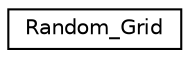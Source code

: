 digraph "Graphical Class Hierarchy"
{
 // LATEX_PDF_SIZE
  edge [fontname="Helvetica",fontsize="10",labelfontname="Helvetica",labelfontsize="10"];
  node [fontname="Helvetica",fontsize="10",shape=record];
  rankdir="LR";
  Node0 [label="Random_Grid",height=0.2,width=0.4,color="black", fillcolor="white", style="filled",URL="$structRandom__Grid.html",tooltip=" "];
}
